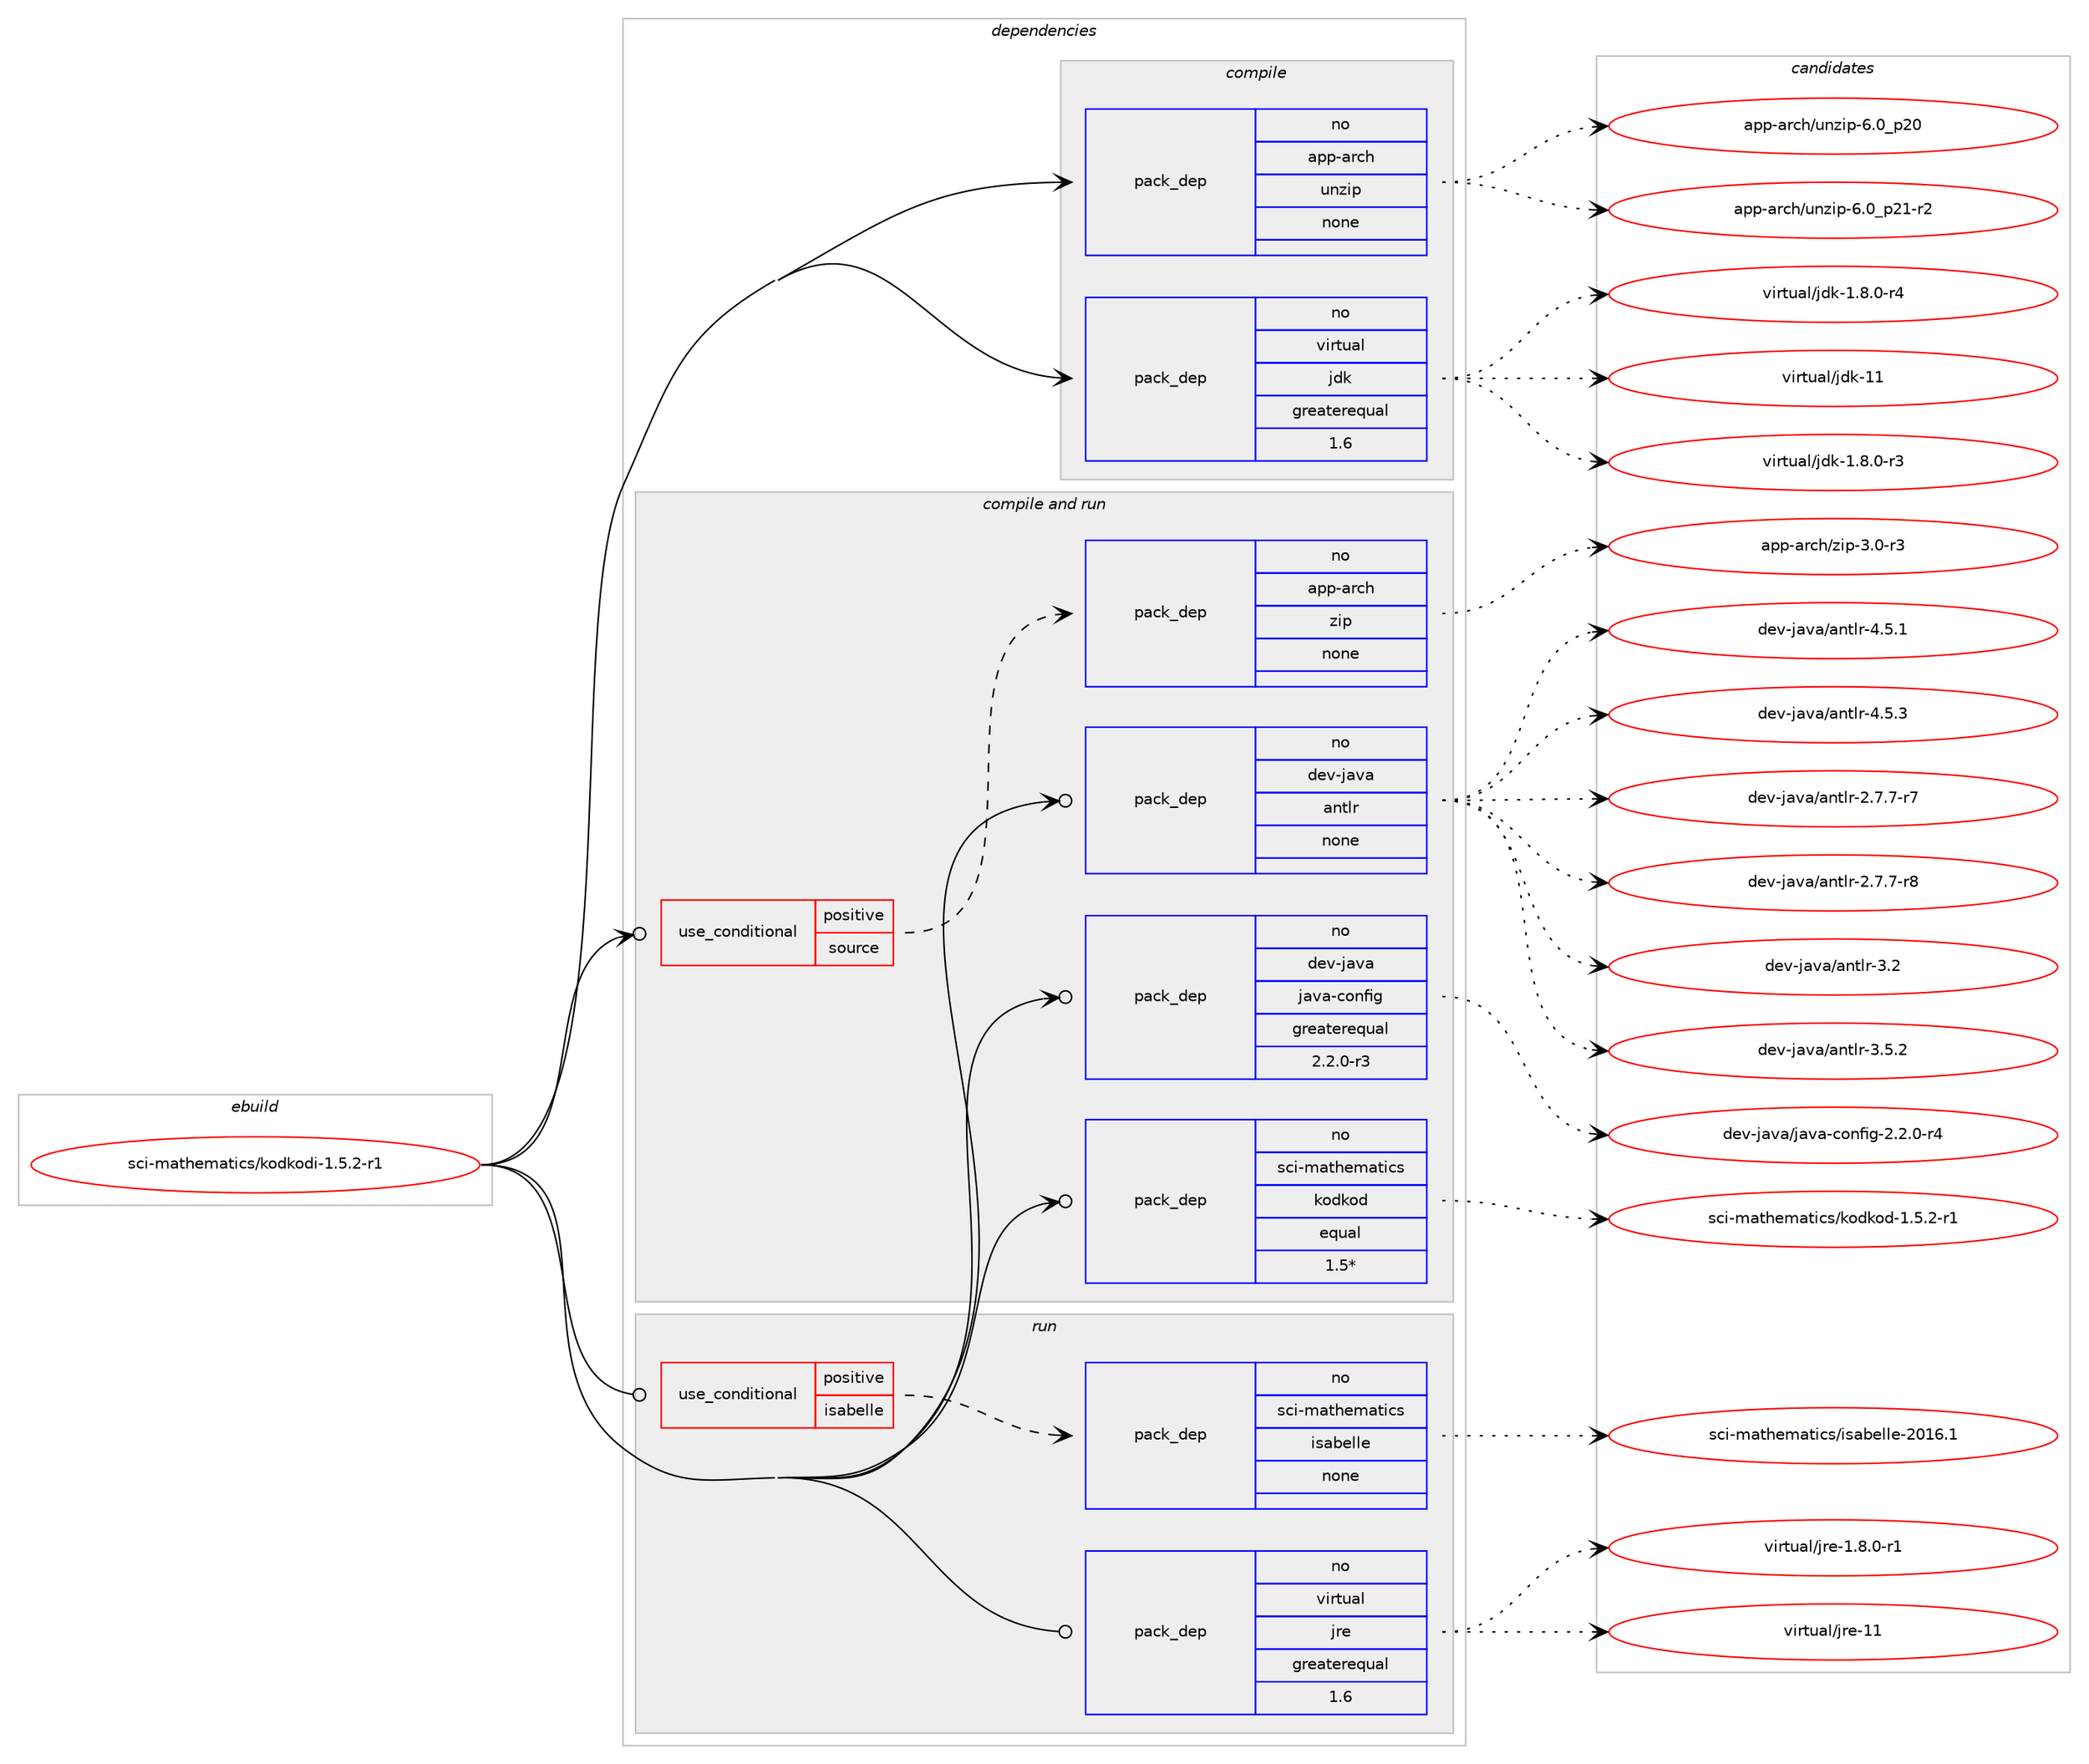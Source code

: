 digraph prolog {

# *************
# Graph options
# *************

newrank=true;
concentrate=true;
compound=true;
graph [rankdir=LR,fontname=Helvetica,fontsize=10,ranksep=1.5];#, ranksep=2.5, nodesep=0.2];
edge  [arrowhead=vee];
node  [fontname=Helvetica,fontsize=10];

# **********
# The ebuild
# **********

subgraph cluster_leftcol {
color=gray;
rank=same;
label=<<i>ebuild</i>>;
id [label="sci-mathematics/kodkodi-1.5.2-r1", color=red, width=4, href="../sci-mathematics/kodkodi-1.5.2-r1.svg"];
}

# ****************
# The dependencies
# ****************

subgraph cluster_midcol {
color=gray;
label=<<i>dependencies</i>>;
subgraph cluster_compile {
fillcolor="#eeeeee";
style=filled;
label=<<i>compile</i>>;
subgraph pack1216016 {
dependency1698411 [label=<<TABLE BORDER="0" CELLBORDER="1" CELLSPACING="0" CELLPADDING="4" WIDTH="220"><TR><TD ROWSPAN="6" CELLPADDING="30">pack_dep</TD></TR><TR><TD WIDTH="110">no</TD></TR><TR><TD>app-arch</TD></TR><TR><TD>unzip</TD></TR><TR><TD>none</TD></TR><TR><TD></TD></TR></TABLE>>, shape=none, color=blue];
}
id:e -> dependency1698411:w [weight=20,style="solid",arrowhead="vee"];
subgraph pack1216017 {
dependency1698412 [label=<<TABLE BORDER="0" CELLBORDER="1" CELLSPACING="0" CELLPADDING="4" WIDTH="220"><TR><TD ROWSPAN="6" CELLPADDING="30">pack_dep</TD></TR><TR><TD WIDTH="110">no</TD></TR><TR><TD>virtual</TD></TR><TR><TD>jdk</TD></TR><TR><TD>greaterequal</TD></TR><TR><TD>1.6</TD></TR></TABLE>>, shape=none, color=blue];
}
id:e -> dependency1698412:w [weight=20,style="solid",arrowhead="vee"];
}
subgraph cluster_compileandrun {
fillcolor="#eeeeee";
style=filled;
label=<<i>compile and run</i>>;
subgraph cond454553 {
dependency1698413 [label=<<TABLE BORDER="0" CELLBORDER="1" CELLSPACING="0" CELLPADDING="4"><TR><TD ROWSPAN="3" CELLPADDING="10">use_conditional</TD></TR><TR><TD>positive</TD></TR><TR><TD>source</TD></TR></TABLE>>, shape=none, color=red];
subgraph pack1216018 {
dependency1698414 [label=<<TABLE BORDER="0" CELLBORDER="1" CELLSPACING="0" CELLPADDING="4" WIDTH="220"><TR><TD ROWSPAN="6" CELLPADDING="30">pack_dep</TD></TR><TR><TD WIDTH="110">no</TD></TR><TR><TD>app-arch</TD></TR><TR><TD>zip</TD></TR><TR><TD>none</TD></TR><TR><TD></TD></TR></TABLE>>, shape=none, color=blue];
}
dependency1698413:e -> dependency1698414:w [weight=20,style="dashed",arrowhead="vee"];
}
id:e -> dependency1698413:w [weight=20,style="solid",arrowhead="odotvee"];
subgraph pack1216019 {
dependency1698415 [label=<<TABLE BORDER="0" CELLBORDER="1" CELLSPACING="0" CELLPADDING="4" WIDTH="220"><TR><TD ROWSPAN="6" CELLPADDING="30">pack_dep</TD></TR><TR><TD WIDTH="110">no</TD></TR><TR><TD>dev-java</TD></TR><TR><TD>antlr</TD></TR><TR><TD>none</TD></TR><TR><TD></TD></TR></TABLE>>, shape=none, color=blue];
}
id:e -> dependency1698415:w [weight=20,style="solid",arrowhead="odotvee"];
subgraph pack1216020 {
dependency1698416 [label=<<TABLE BORDER="0" CELLBORDER="1" CELLSPACING="0" CELLPADDING="4" WIDTH="220"><TR><TD ROWSPAN="6" CELLPADDING="30">pack_dep</TD></TR><TR><TD WIDTH="110">no</TD></TR><TR><TD>dev-java</TD></TR><TR><TD>java-config</TD></TR><TR><TD>greaterequal</TD></TR><TR><TD>2.2.0-r3</TD></TR></TABLE>>, shape=none, color=blue];
}
id:e -> dependency1698416:w [weight=20,style="solid",arrowhead="odotvee"];
subgraph pack1216021 {
dependency1698417 [label=<<TABLE BORDER="0" CELLBORDER="1" CELLSPACING="0" CELLPADDING="4" WIDTH="220"><TR><TD ROWSPAN="6" CELLPADDING="30">pack_dep</TD></TR><TR><TD WIDTH="110">no</TD></TR><TR><TD>sci-mathematics</TD></TR><TR><TD>kodkod</TD></TR><TR><TD>equal</TD></TR><TR><TD>1.5*</TD></TR></TABLE>>, shape=none, color=blue];
}
id:e -> dependency1698417:w [weight=20,style="solid",arrowhead="odotvee"];
}
subgraph cluster_run {
fillcolor="#eeeeee";
style=filled;
label=<<i>run</i>>;
subgraph cond454554 {
dependency1698418 [label=<<TABLE BORDER="0" CELLBORDER="1" CELLSPACING="0" CELLPADDING="4"><TR><TD ROWSPAN="3" CELLPADDING="10">use_conditional</TD></TR><TR><TD>positive</TD></TR><TR><TD>isabelle</TD></TR></TABLE>>, shape=none, color=red];
subgraph pack1216022 {
dependency1698419 [label=<<TABLE BORDER="0" CELLBORDER="1" CELLSPACING="0" CELLPADDING="4" WIDTH="220"><TR><TD ROWSPAN="6" CELLPADDING="30">pack_dep</TD></TR><TR><TD WIDTH="110">no</TD></TR><TR><TD>sci-mathematics</TD></TR><TR><TD>isabelle</TD></TR><TR><TD>none</TD></TR><TR><TD></TD></TR></TABLE>>, shape=none, color=blue];
}
dependency1698418:e -> dependency1698419:w [weight=20,style="dashed",arrowhead="vee"];
}
id:e -> dependency1698418:w [weight=20,style="solid",arrowhead="odot"];
subgraph pack1216023 {
dependency1698420 [label=<<TABLE BORDER="0" CELLBORDER="1" CELLSPACING="0" CELLPADDING="4" WIDTH="220"><TR><TD ROWSPAN="6" CELLPADDING="30">pack_dep</TD></TR><TR><TD WIDTH="110">no</TD></TR><TR><TD>virtual</TD></TR><TR><TD>jre</TD></TR><TR><TD>greaterequal</TD></TR><TR><TD>1.6</TD></TR></TABLE>>, shape=none, color=blue];
}
id:e -> dependency1698420:w [weight=20,style="solid",arrowhead="odot"];
}
}

# **************
# The candidates
# **************

subgraph cluster_choices {
rank=same;
color=gray;
label=<<i>candidates</i>>;

subgraph choice1216016 {
color=black;
nodesep=1;
choice971121124597114991044711711012210511245544648951125048 [label="app-arch/unzip-6.0_p20", color=red, width=4,href="../app-arch/unzip-6.0_p20.svg"];
choice9711211245971149910447117110122105112455446489511250494511450 [label="app-arch/unzip-6.0_p21-r2", color=red, width=4,href="../app-arch/unzip-6.0_p21-r2.svg"];
dependency1698411:e -> choice971121124597114991044711711012210511245544648951125048:w [style=dotted,weight="100"];
dependency1698411:e -> choice9711211245971149910447117110122105112455446489511250494511450:w [style=dotted,weight="100"];
}
subgraph choice1216017 {
color=black;
nodesep=1;
choice11810511411611797108471061001074549465646484511451 [label="virtual/jdk-1.8.0-r3", color=red, width=4,href="../virtual/jdk-1.8.0-r3.svg"];
choice11810511411611797108471061001074549465646484511452 [label="virtual/jdk-1.8.0-r4", color=red, width=4,href="../virtual/jdk-1.8.0-r4.svg"];
choice1181051141161179710847106100107454949 [label="virtual/jdk-11", color=red, width=4,href="../virtual/jdk-11.svg"];
dependency1698412:e -> choice11810511411611797108471061001074549465646484511451:w [style=dotted,weight="100"];
dependency1698412:e -> choice11810511411611797108471061001074549465646484511452:w [style=dotted,weight="100"];
dependency1698412:e -> choice1181051141161179710847106100107454949:w [style=dotted,weight="100"];
}
subgraph choice1216018 {
color=black;
nodesep=1;
choice9711211245971149910447122105112455146484511451 [label="app-arch/zip-3.0-r3", color=red, width=4,href="../app-arch/zip-3.0-r3.svg"];
dependency1698414:e -> choice9711211245971149910447122105112455146484511451:w [style=dotted,weight="100"];
}
subgraph choice1216019 {
color=black;
nodesep=1;
choice10010111845106971189747971101161081144550465546554511455 [label="dev-java/antlr-2.7.7-r7", color=red, width=4,href="../dev-java/antlr-2.7.7-r7.svg"];
choice10010111845106971189747971101161081144550465546554511456 [label="dev-java/antlr-2.7.7-r8", color=red, width=4,href="../dev-java/antlr-2.7.7-r8.svg"];
choice100101118451069711897479711011610811445514650 [label="dev-java/antlr-3.2", color=red, width=4,href="../dev-java/antlr-3.2.svg"];
choice1001011184510697118974797110116108114455146534650 [label="dev-java/antlr-3.5.2", color=red, width=4,href="../dev-java/antlr-3.5.2.svg"];
choice1001011184510697118974797110116108114455246534649 [label="dev-java/antlr-4.5.1", color=red, width=4,href="../dev-java/antlr-4.5.1.svg"];
choice1001011184510697118974797110116108114455246534651 [label="dev-java/antlr-4.5.3", color=red, width=4,href="../dev-java/antlr-4.5.3.svg"];
dependency1698415:e -> choice10010111845106971189747971101161081144550465546554511455:w [style=dotted,weight="100"];
dependency1698415:e -> choice10010111845106971189747971101161081144550465546554511456:w [style=dotted,weight="100"];
dependency1698415:e -> choice100101118451069711897479711011610811445514650:w [style=dotted,weight="100"];
dependency1698415:e -> choice1001011184510697118974797110116108114455146534650:w [style=dotted,weight="100"];
dependency1698415:e -> choice1001011184510697118974797110116108114455246534649:w [style=dotted,weight="100"];
dependency1698415:e -> choice1001011184510697118974797110116108114455246534651:w [style=dotted,weight="100"];
}
subgraph choice1216020 {
color=black;
nodesep=1;
choice10010111845106971189747106971189745991111101021051034550465046484511452 [label="dev-java/java-config-2.2.0-r4", color=red, width=4,href="../dev-java/java-config-2.2.0-r4.svg"];
dependency1698416:e -> choice10010111845106971189747106971189745991111101021051034550465046484511452:w [style=dotted,weight="100"];
}
subgraph choice1216021 {
color=black;
nodesep=1;
choice1159910545109971161041011099711610599115471071111001071111004549465346504511449 [label="sci-mathematics/kodkod-1.5.2-r1", color=red, width=4,href="../sci-mathematics/kodkod-1.5.2-r1.svg"];
dependency1698417:e -> choice1159910545109971161041011099711610599115471071111001071111004549465346504511449:w [style=dotted,weight="100"];
}
subgraph choice1216022 {
color=black;
nodesep=1;
choice115991054510997116104101109971161059911547105115979810110810810145504849544649 [label="sci-mathematics/isabelle-2016.1", color=red, width=4,href="../sci-mathematics/isabelle-2016.1.svg"];
dependency1698419:e -> choice115991054510997116104101109971161059911547105115979810110810810145504849544649:w [style=dotted,weight="100"];
}
subgraph choice1216023 {
color=black;
nodesep=1;
choice11810511411611797108471061141014549465646484511449 [label="virtual/jre-1.8.0-r1", color=red, width=4,href="../virtual/jre-1.8.0-r1.svg"];
choice1181051141161179710847106114101454949 [label="virtual/jre-11", color=red, width=4,href="../virtual/jre-11.svg"];
dependency1698420:e -> choice11810511411611797108471061141014549465646484511449:w [style=dotted,weight="100"];
dependency1698420:e -> choice1181051141161179710847106114101454949:w [style=dotted,weight="100"];
}
}

}
